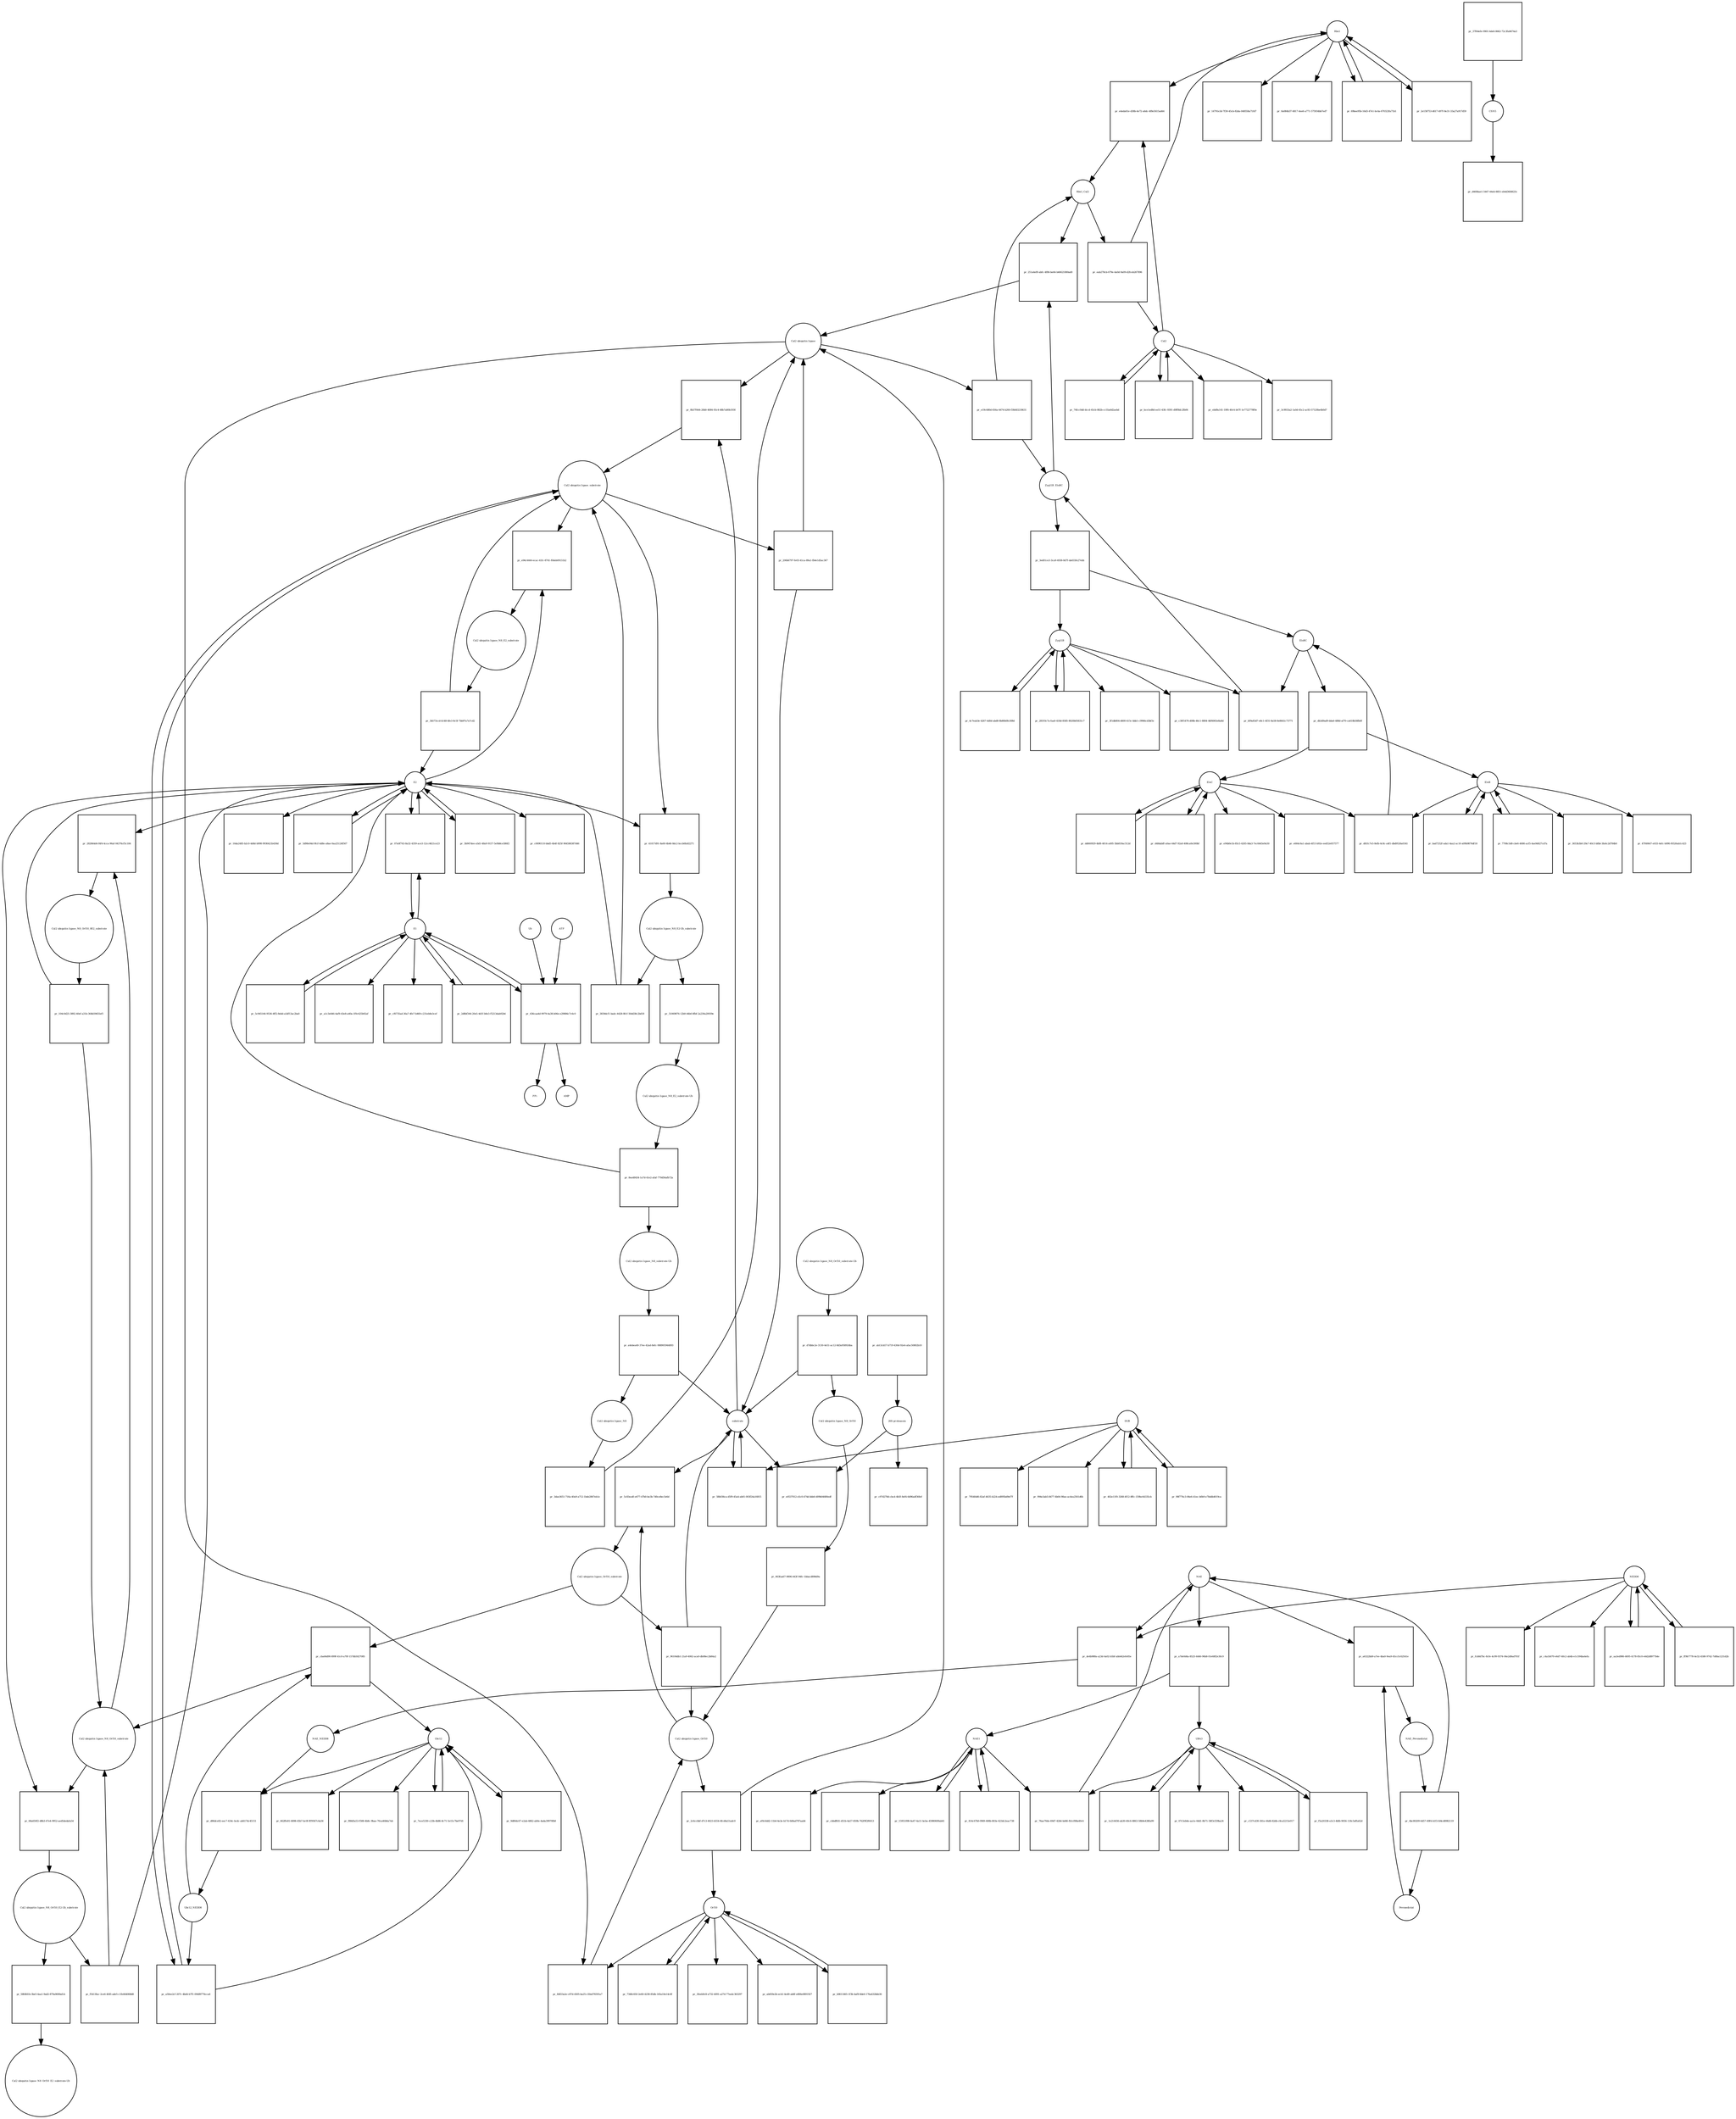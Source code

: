 strict digraph  {
Rbx1 [annotation="", bipartite=0, cls=macromolecule, fontsize=4, label=Rbx1, shape=circle];
"pr_e4eda61e-d38b-4e72-a6dc-4f8e5615ad44" [annotation="", bipartite=1, cls=process, fontsize=4, label="pr_e4eda61e-d38b-4e72-a6dc-4f8e5615ad44", shape=square];
Cul2 [annotation="", bipartite=0, cls=macromolecule, fontsize=4, label=Cul2, shape=circle];
Rbx1_Cul2 [annotation="", bipartite=0, cls=complex, fontsize=4, label=Rbx1_Cul2, shape=circle];
"Cul2 ubiquitin ligase_N8_Orf10_substrate" [annotation="", bipartite=0, cls=complex, fontsize=4, label="Cul2 ubiquitin ligase_N8_Orf10_substrate", shape=circle];
"pr_282844d4-f4f4-4cca-96af-04376cf5c184" [annotation="", bipartite=1, cls=process, fontsize=4, label="pr_282844d4-f4f4-4cca-96af-04376cf5c184", shape=square];
E2 [annotation="", bipartite=0, cls=macromolecule, fontsize=4, label=E2, shape=circle];
"Cul2 ubiquitin ligase_N8_Orf10_0E2_substrate" [annotation="", bipartite=0, cls=complex, fontsize=4, label="Cul2 ubiquitin ligase_N8_Orf10_0E2_substrate", shape=circle];
"Cul2 ubiquitin ligase_substrate" [annotation="", bipartite=0, cls=complex, fontsize=4, label="Cul2 ubiquitin ligase_substrate", shape=circle];
"pr_e94c4444-ecac-41fc-8741-f0deb09151b2" [annotation="", bipartite=1, cls=process, fontsize=4, label="pr_e94c4444-ecac-41fc-8741-f0deb09151b2", shape=square];
"Cul2 ubiquitin ligase_N8_E2_substrate" [annotation="", bipartite=0, cls=complex, fontsize=4, label="Cul2 ubiquitin ligase_N8_E2_substrate", shape=circle];
"Cul2 ubiquitin ligase_Orf10" [annotation="", bipartite=0, cls=complex, fontsize=4, label="Cul2 ubiquitin ligase_Orf10", shape=circle];
"pr_5c83ea4f-e677-47b0-be3b-7d0ce8ec5e6d" [annotation="", bipartite=1, cls=process, fontsize=4, label="pr_5c83ea4f-e677-47b0-be3b-7d0ce8ec5e6d", shape=square];
substrate [annotation="", bipartite=0, cls=macromolecule, fontsize=4, label=substrate, shape=circle];
"Cul2 ubiquitin ligase_Orf10_substrate" [annotation="", bipartite=0, cls=complex, fontsize=4, label="Cul2 ubiquitin ligase_Orf10_substrate", shape=circle];
"pr_cba66d90-899f-41c0-a70f-157db5027085" [annotation="", bipartite=1, cls=process, fontsize=4, label="pr_cba66d90-899f-41c0-a70f-157db5027085", shape=square];
Ubc12_NEDD8 [annotation="", bipartite=0, cls=complex, fontsize=4, label=Ubc12_NEDD8, shape=circle];
Ubc12 [annotation="", bipartite=0, cls=macromolecule, fontsize=4, label=Ubc12, shape=circle];
"pr_8b37f444-26b0-4084-93c4-48b7a80b1930" [annotation="", bipartite=1, cls=process, fontsize=4, label="pr_8b37f444-26b0-4084-93c4-48b7a80b1930", shape=square];
"Cul2 ubiquitin ligase" [annotation="", bipartite=0, cls=complex, fontsize=4, label="Cul2 ubiquitin ligase", shape=circle];
"pr_a50ee2cf-207c-4bd4-b7f1-09489776cca6" [annotation="", bipartite=1, cls=process, fontsize=4, label="pr_a50ee2cf-207c-4bd4-b7f1-09489776cca6", shape=square];
EloB [annotation="", bipartite=0, cls=macromolecule, fontsize=4, label=EloB, shape=circle];
"pr_d81fc7e5-8efb-4c8c-a4f1-dbd9526a0341" [annotation="", bipartite=1, cls=process, fontsize=4, label="pr_d81fc7e5-8efb-4c8c-a4f1-dbd9526a0341", shape=square];
EloC [annotation="", bipartite=0, cls=macromolecule, fontsize=4, label=EloC, shape=circle];
EloBC [annotation="", bipartite=0, cls=complex, fontsize=4, label=EloBC, shape=circle];
"pr_bf9a83d7-e8c1-4f31-8a58-8e8641c73771" [annotation="", bipartite=1, cls=process, fontsize=4, label="pr_bf9a83d7-e8c1-4f31-8a58-8e8641c73771", shape=square];
Zyg11B [annotation="", bipartite=0, cls=macromolecule, fontsize=4, label=Zyg11B, shape=circle];
Zyg11B_EloBC [annotation="", bipartite=0, cls=complex, fontsize=4, label=Zyg11B_EloBC, shape=circle];
"pr_251a4ef8-abfc-4f86-be64-b46621880ad0" [annotation="", bipartite=1, cls=process, fontsize=4, label="pr_251a4ef8-abfc-4f86-be64-b46621880ad0", shape=square];
NAE1 [annotation="", bipartite=0, cls=macromolecule, fontsize=4, label=NAE1, shape=circle];
"pr_76ae70de-69d7-42b6-bd46-fb1cf88a49c4" [annotation="", bipartite=1, cls=process, fontsize=4, label="pr_76ae70de-69d7-42b6-bd46-fb1cf88a49c4", shape=square];
UBA3 [annotation="", bipartite=0, cls=macromolecule, fontsize=4, label=UBA3, shape=circle];
NAE [annotation="", bipartite=0, cls=complex, fontsize=4, label=NAE, shape=circle];
"pr_a6322bb9-a7ee-4ba0-9ea9-45cc5c62541e" [annotation="", bipartite=1, cls=process, fontsize=4, label="pr_a6322bb9-a7ee-4ba0-9ea9-45cc5c62541e", shape=square];
Pevonedistat [annotation="", bipartite=0, cls="simple chemical", fontsize=4, label=Pevonedistat, shape=circle];
NAE_Pevonedistat [annotation="", bipartite=0, cls=complex, fontsize=4, label=NAE_Pevonedistat, shape=circle];
NEDD8 [annotation="", bipartite=0, cls=macromolecule, fontsize=4, label=NEDD8, shape=circle];
"pr_de4b988a-a23d-4a02-b5bf-abb442efe85e" [annotation="", bipartite=1, cls=process, fontsize=4, label="pr_de4b988a-a23d-4a02-b5bf-abb442efe85e", shape=square];
NAE_NEDD8 [annotation="", bipartite=0, cls=complex, fontsize=4, label=NAE_NEDD8, shape=circle];
"pr_84f23a2e-c87d-4505-ba25-c50a076591a7" [annotation="", bipartite=1, cls=process, fontsize=4, label="pr_84f23a2e-c87d-4505-ba25-c50a076591a7", shape=square];
Orf10 [annotation="", bipartite=0, cls=macromolecule, fontsize=4, label=Orf10, shape=circle];
"pr_d86dce82-eec7-434c-bcdc-ab617dc45151" [annotation="", bipartite=1, cls=process, fontsize=4, label="pr_d86dce82-eec7-434c-bcdc-ab617dc45151", shape=square];
"26S-proteasom" [annotation="", bipartite=0, cls=complex, fontsize=4, label="26S-proteasom", shape=circle];
"pr_c97d278d-cbcd-4b5f-8ef4-6d96adf36fef" [annotation="", bipartite=1, cls=process, fontsize=4, label="pr_c97d278d-cbcd-4b5f-8ef4-6d96adf36fef", shape=square];
CSN5 [annotation="", bipartite=0, cls=complex, fontsize=4, label=CSN5, shape=circle];
"pr_d460bae1-5447-44eb-8851-eb4d36fd625c" [annotation="", bipartite=1, cls=process, fontsize=4, label="pr_d460bae1-5447-44eb-8851-eb4d36fd625c", shape=square];
"pr_ebd9a141-19f6-40c4-b47f-1e7722778f0e" [annotation="", bipartite=1, cls=process, fontsize=4, label="pr_ebd9a141-19f6-40c4-b47f-1e7722778f0e", shape=square];
"pr_3c9933a2-1a0d-45c2-ac83-57120be4b0d7" [annotation="", bipartite=1, cls=process, fontsize=4, label="pr_3c9933a2-1a0d-45c2-ac83-57120be4b0d7", shape=square];
DUB [annotation="", bipartite=0, cls=macromolecule, fontsize=4, label=DUB, shape=circle];
"pr_7954fdd6-82af-4635-b224-ed895bd9ef7f" [annotation="", bipartite=1, cls=process, fontsize=4, label="pr_7954fdd6-82af-4635-b224-ed895bd9ef7f", shape=square];
"pr_994e3ab5-8477-4b04-98ae-ac4ea2561d6b" [annotation="", bipartite=1, cls=process, fontsize=4, label="pr_994e3ab5-8477-4b04-98ae-ac4ea2561d6b", shape=square];
E1 [annotation="", bipartite=0, cls=macromolecule, fontsize=4, label=E1, shape=circle];
"pr_a1c3e646-4af9-43e8-a40a-1f0c425b92af" [annotation="", bipartite=1, cls=process, fontsize=4, label="pr_a1c3e646-4af9-43e8-a40a-1f0c425b92af", shape=square];
"pr_cf6735ad-36a7-4fe7-b469-c231eb8e3cef" [annotation="", bipartite=1, cls=process, fontsize=4, label="pr_cf6735ad-36a7-4fe7-b469-c231eb8e3cef", shape=square];
"pr_c0690110-bbd5-4b4f-825f-964586387d46" [annotation="", bipartite=1, cls=process, fontsize=4, label="pr_c0690110-bbd5-4b4f-825f-964586387d46", shape=square];
"pr_16da2485-b2c0-4d6d-b998-9936421b436d" [annotation="", bipartite=1, cls=process, fontsize=4, label="pr_16da2485-b2c0-4d6d-b998-9936421b436d", shape=square];
"pr_3653b3b0-29a7-40c5-bfbb-3fa6c2d784b0" [annotation="", bipartite=1, cls=process, fontsize=4, label="pr_3653b3b0-29a7-40c5-bfbb-3fa6c2d784b0", shape=square];
"pr_47f40647-e033-4efc-b096-f6526ab1c423" [annotation="", bipartite=1, cls=process, fontsize=4, label="pr_47f40647-e033-4efc-b096-f6526ab1c423", shape=square];
"pr_e94b0e1b-85c5-4265-8da3-7ec6445e9a50" [annotation="", bipartite=1, cls=process, fontsize=4, label="pr_e94b0e1b-85c5-4265-8da3-7ec6445e9a50", shape=square];
"pr_e664c6a1-abab-4f15-b92e-eed52e057577" [annotation="", bipartite=1, cls=process, fontsize=4, label="pr_e664c6a1-abab-4f15-b92e-eed52e057577", shape=square];
"pr_ef0c6dd2-11b4-4e3e-b17d-0d0ad787aab4" [annotation="", bipartite=1, cls=process, fontsize=4, label="pr_ef0c6dd2-11b4-4e3e-b17d-0d0ad787aab4", shape=square];
"pr_cbbdffd1-d51b-4a57-859b-762f9f2f6013" [annotation="", bipartite=1, cls=process, fontsize=4, label="pr_cbbdffd1-d51b-4a57-859b-762f9f2f6013", shape=square];
"pr_fcb8d7bc-8cfe-4c99-9374-04e2d9ad701f" [annotation="", bipartite=1, cls=process, fontsize=4, label="pr_fcb8d7bc-8cfe-4c99-9374-04e2d9ad701f", shape=square];
"pr_c4a1b070-e6d7-40c2-ab4b-e1c594ba4efa" [annotation="", bipartite=1, cls=process, fontsize=4, label="pr_c4a1b070-e6d7-40c2-ab4b-e1c594ba4efa", shape=square];
"pr_3feeb9c8-a732-4091-a27d-77ea4c363297" [annotation="", bipartite=1, cls=process, fontsize=4, label="pr_3feeb9c8-a732-4091-a27d-77ea4c363297", shape=square];
"pr_ab659e2b-ecb1-4e49-ab8f-e806e0891927" [annotation="", bipartite=1, cls=process, fontsize=4, label="pr_ab659e2b-ecb1-4e49-ab8f-e806e0891927", shape=square];
"pr_14791e3d-7f30-45cb-82da-048558a71fd7" [annotation="", bipartite=1, cls=process, fontsize=4, label="pr_14791e3d-7f30-45cb-82da-048558a71fd7", shape=square];
"pr_0a084b37-6817-4ee6-a771-575934bb7ed7" [annotation="", bipartite=1, cls=process, fontsize=4, label="pr_0a084b37-6817-4ee6-a771-575934bb7ed7", shape=square];
"pr_07c5eb4e-aa1e-44d1-8b71-58f3cf29ba24" [annotation="", bipartite=1, cls=process, fontsize=4, label="pr_07c5eb4e-aa1e-44d1-8b71-58f3cf29ba24", shape=square];
"pr_c537cd30-361e-44d6-82db-c8ca5215e017" [annotation="", bipartite=1, cls=process, fontsize=4, label="pr_c537cd30-361e-44d6-82db-c8ca5215e017", shape=square];
"pr_662ffe81-6898-45b7-bc0f-fff9567c6a56" [annotation="", bipartite=1, cls=process, fontsize=4, label="pr_662ffe81-6898-45b7-bc0f-fff9567c6a56", shape=square];
"pr_f88d5a53-f588-4b8c-9bae-70ca46b6a7eb" [annotation="", bipartite=1, cls=process, fontsize=4, label="pr_f88d5a53-f588-4b8c-9bae-70ca46b6a7eb", shape=square];
"pr_3f1db804-d600-415c-bbb1-c9966cd3bf3c" [annotation="", bipartite=1, cls=process, fontsize=4, label="pr_3f1db804-d600-415c-bbb1-c9966cd3bf3c", shape=square];
"pr_c30f1476-d08b-46c1-8804-46f6065e8a8d" [annotation="", bipartite=1, cls=process, fontsize=4, label="pr_c30f1476-d08b-46c1-8804-46f6065e8a8d", shape=square];
"pr_e0537012-e5c0-474d-bbb0-d09b04680edf" [annotation="", bipartite=1, cls=process, fontsize=4, label="pr_e0537012-e5c0-474d-bbb0-d09b04680edf", shape=square];
"Cul2 ubiquitin ligase_N8_Orf10_E2-Ub_substrate" [annotation="", bipartite=0, cls=complex, fontsize=4, label="Cul2 ubiquitin ligase_N8_Orf10_E2-Ub_substrate", shape=circle];
"pr_f5413fac-2ce6-4fd5-ade5-c1fe664068d8" [annotation="", bipartite=1, cls=process, fontsize=4, label="pr_f5413fac-2ce6-4fd5-ade5-c1fe664068d8", shape=square];
"Cul2 ubiquitin ligase_N8_E2-Ub_substrate" [annotation="", bipartite=0, cls=complex, fontsize=4, label="Cul2 ubiquitin ligase_N8_E2-Ub_substrate", shape=circle];
"pr_3839dcf1-badc-4428-8fcf-50dd38c2bd18" [annotation="", bipartite=1, cls=process, fontsize=4, label="pr_3839dcf1-badc-4428-8fcf-50dd38c2bd18", shape=square];
"pr_58b036ca-d5f9-45a4-ab01-003f24a16815" [annotation="", bipartite=1, cls=process, fontsize=4, label="pr_58b036ca-d5f9-45a4-ab01-003f24a16815", shape=square];
"pr_eab278cb-679e-4a0d-9a09-d2fceb267896" [annotation="", bipartite=1, cls=process, fontsize=4, label="pr_eab278cb-679e-4a0d-9a09-d2fceb267896", shape=square];
"pr_104c0d25-3892-40ef-a31b-364b59655ef1" [annotation="", bipartite=1, cls=process, fontsize=4, label="pr_104c0d25-3892-40ef-a31b-364b59655ef1", shape=square];
"pr_3b573ccd-b148-4fe3-8c5f-7bb97a7a7cd2" [annotation="", bipartite=1, cls=process, fontsize=4, label="pr_3b573ccd-b148-4fe3-8c5f-7bb97a7a7cd2", shape=square];
"Cul2 ubiquitin ligase_N8_E2_substrate-Ub" [annotation="", bipartite=0, cls=complex, fontsize=4, label="Cul2 ubiquitin ligase_N8_E2_substrate-Ub", shape=circle];
"pr_8ea48434-1a7d-41e2-afaf-770d56afb72a" [annotation="", bipartite=1, cls=process, fontsize=4, label="pr_8ea48434-1a7d-41e2-afaf-770d56afb72a", shape=square];
"Cul2 ubiquitin ligase_N8_substrate-Ub" [annotation="", bipartite=0, cls=complex, fontsize=4, label="Cul2 ubiquitin ligase_N8_substrate-Ub", shape=circle];
"pr_e19c680d-656a-4474-b260-f38d43218631" [annotation="", bipartite=1, cls=process, fontsize=4, label="pr_e19c680d-656a-4474-b260-f38d43218631", shape=square];
"Cul2 ubiquitin ligase_N8" [annotation="", bipartite=0, cls=complex, fontsize=4, label="Cul2 ubiquitin ligase_N8", shape=circle];
"pr_3dae3651-716a-40a9-a712-1bde2867eb1e" [annotation="", bipartite=1, cls=process, fontsize=4, label="pr_3dae3651-716a-40a9-a712-1bde2867eb1e", shape=square];
"pr_2c6ccbbf-d7c3-4023-b554-6fcd4a51adc0" [annotation="", bipartite=1, cls=process, fontsize=4, label="pr_2c6ccbbf-d7c3-4023-b554-6fcd4a51adc0", shape=square];
"Cul2 ubiquitin ligase_N8_Orf10" [annotation="", bipartite=0, cls=complex, fontsize=4, label="Cul2 ubiquitin ligase_N8_Orf10", shape=circle];
"pr_063faa67-9896-443f-94fc-1bbacd898d9a" [annotation="", bipartite=1, cls=process, fontsize=4, label="pr_063faa67-9896-443f-94fc-1bbacd898d9a", shape=square];
"pr_96104db1-21a9-4062-aca0-db08ec2b84a2" [annotation="", bipartite=1, cls=process, fontsize=4, label="pr_96104db1-21a9-4062-aca0-db08ec2b84a2", shape=square];
"Cul2 ubiquitin ligase_N8_Orf10_substrate-Ub" [annotation="", bipartite=0, cls=complex, fontsize=4, label="Cul2 ubiquitin ligase_N8_Orf10_substrate-Ub", shape=circle];
"pr_d7dbbc2e-3130-4e51-ac12-8d3a958924ba" [annotation="", bipartite=1, cls=process, fontsize=4, label="pr_d7dbbc2e-3130-4e51-ac12-8d3a958924ba", shape=square];
"pr_206b6797-fe03-41ca-89a1-fb4e1d5ac367" [annotation="", bipartite=1, cls=process, fontsize=4, label="pr_206b6797-fe03-41ca-89a1-fb4e1d5ac367", shape=square];
"pr_a4ebea40-37ee-42ad-8efc-988905944893" [annotation="", bipartite=1, cls=process, fontsize=4, label="pr_a4ebea40-37ee-42ad-8efc-988905944893", shape=square];
"pr_db3d9ad9-dda6-488d-af70-ca618b58fb0f" [annotation="", bipartite=1, cls=process, fontsize=4, label="pr_db3d9ad9-dda6-488d-af70-ca618b58fb0f", shape=square];
"pr_3ed01ce3-3ca9-4938-8d7f-da655fe27ebb" [annotation="", bipartite=1, cls=process, fontsize=4, label="pr_3ed01ce3-3ca9-4938-8d7f-da655fe27ebb", shape=square];
"pr_a7de0d4a-8525-4446-96b8-01e68f2e30c9" [annotation="", bipartite=1, cls=process, fontsize=4, label="pr_a7de0d4a-8525-4446-96b8-01e68f2e30c9", shape=square];
"pr_4bc80209-6d57-49f4-b1f3-fd4cd8982119" [annotation="", bipartite=1, cls=process, fontsize=4, label="pr_4bc80209-6d57-49f4-b1f3-fd4cd8982119", shape=square];
"pr_ab13cb57-b719-430d-92e4-afac50802b10" [annotation="", bipartite=1, cls=process, fontsize=4, label="pr_ab13cb57-b719-430d-92e4-afac50802b10", shape=square];
"pr_37f64efe-9901-4de6-8662-72c3fa8474a3" [annotation="", bipartite=1, cls=process, fontsize=4, label="pr_37f64efe-9901-4de6-8662-72c3fa8474a3", shape=square];
"pr_74fcc0dd-dccd-45cb-882b-cc55a6d2aebd" [annotation="", bipartite=1, cls=process, fontsize=4, label="pr_74fcc0dd-dccd-45cb-882b-cc55a6d2aebd", shape=square];
"pr_402e11f0-3268-4f12-8ffc-159bc64335cb" [annotation="", bipartite=1, cls=process, fontsize=4, label="pr_402e11f0-3268-4f12-8ffc-159bc64335cb", shape=square];
"pr_2d8bf344-20e5-4d1f-b0e3-f5213dab92b4" [annotation="", bipartite=1, cls=process, fontsize=4, label="pr_2d8bf344-20e5-4d1f-b0e3-f5213dab92b4", shape=square];
"pr_5d98e04d-9fcf-4d8e-a8ae-0aa25124f567" [annotation="", bipartite=1, cls=process, fontsize=4, label="pr_5d98e04d-9fcf-4d8e-a8ae-0aa25124f567", shape=square];
"pr_bad7252f-ada1-4aa2-ac10-a09b9876df18" [annotation="", bipartite=1, cls=process, fontsize=4, label="pr_bad7252f-ada1-4aa2-ac10-a09b9876df18", shape=square];
"pr_dd660929-4bf8-4014-a495-5bb819ac512d" [annotation="", bipartite=1, cls=process, fontsize=4, label="pr_dd660929-4bf8-4014-a495-5bb819ac512d", shape=square];
"pr_15951098-0a47-4a11-bcbe-45980609ab61" [annotation="", bipartite=1, cls=process, fontsize=4, label="pr_15951098-0a47-4a11-bcbe-45980609ab61", shape=square];
"pr_aa3ed986-4695-4178-85c0-e6d2d8977b4e" [annotation="", bipartite=1, cls=process, fontsize=4, label="pr_aa3ed986-4695-4178-85c0-e6d2d8977b4e", shape=square];
"pr_b9611665-1f3b-4af8-8de6-176a432bbb36" [annotation="", bipartite=1, cls=process, fontsize=4, label="pr_b9611665-1f3b-4af8-8de6-176a432bbb36", shape=square];
"pr_69bee95b-16d3-47e1-bc4a-670323fa71b1" [annotation="", bipartite=1, cls=process, fontsize=4, label="pr_69bee95b-16d3-47e1-bc4a-670323fa71b1", shape=square];
"pr_f5e20338-e3c3-4bfb-9056-118c5effa62d" [annotation="", bipartite=1, cls=process, fontsize=4, label="pr_f5e20338-e3c3-4bfb-9056-118c5effa62d", shape=square];
"pr_7ece5330-c23b-4b86-8c71-5e15c7be97d1" [annotation="", bipartite=1, cls=process, fontsize=4, label="pr_7ece5330-c23b-4b86-8c71-5e15c7be97d1", shape=square];
"pr_4c7eab3e-4267-4d0d-abd8-8b80b0fe308d" [annotation="", bipartite=1, cls=process, fontsize=4, label="pr_4c7eab3e-4267-4d0d-abd8-8b80b0fe308d", shape=square];
"pr_bce1ed8d-ee51-43fc-9391-d9ff8dc2fb06" [annotation="", bipartite=1, cls=process, fontsize=4, label="pr_bce1ed8d-ee51-43fc-9391-d9ff8dc2fb06", shape=square];
"pr_98f776c3-06e6-41ec-b0b9-e7b4db4019ca" [annotation="", bipartite=1, cls=process, fontsize=4, label="pr_98f776c3-06e6-41ec-b0b9-e7b4db4019ca", shape=square];
"pr_5c945146-9536-4ff2-8ebd-a5df13ac2ba0" [annotation="", bipartite=1, cls=process, fontsize=4, label="pr_5c945146-9536-4ff2-8ebd-a5df13ac2ba0", shape=square];
"pr_3b947dee-a5d1-48a9-9157-5e9b8ce586f2" [annotation="", bipartite=1, cls=process, fontsize=4, label="pr_3b947dee-a5d1-48a9-9157-5e9b8ce586f2", shape=square];
"pr_7708c5d8-cbe6-4686-acf5-4ae9d627cd7a" [annotation="", bipartite=1, cls=process, fontsize=4, label="pr_7708c5d8-cbe6-4686-acf5-4ae9d627cd7a", shape=square];
"pr_d48dabff-a0ae-44d7-92a0-408ca0e300bf" [annotation="", bipartite=1, cls=process, fontsize=4, label="pr_d48dabff-a0ae-44d7-92a0-408ca0e300bf", shape=square];
"pr_814c67b0-f869-408b-803e-623dc2eac738" [annotation="", bipartite=1, cls=process, fontsize=4, label="pr_814c67b0-f869-408b-803e-623dc2eac738", shape=square];
"pr_ff9b7778-4e32-4580-9742-7d0ba1231d2b" [annotation="", bipartite=1, cls=process, fontsize=4, label="pr_ff9b7778-4e32-4580-9742-7d0ba1231d2b", shape=square];
"pr_7348c650-2e60-4238-85db-165a10e14c6f" [annotation="", bipartite=1, cls=process, fontsize=4, label="pr_7348c650-2e60-4238-85db-165a10e14c6f", shape=square];
"pr_2e158753-d617-497f-8e31-33a27a917d59" [annotation="", bipartite=1, cls=process, fontsize=4, label="pr_2e158753-d617-497f-8e31-33a27a917d59", shape=square];
"pr_1e214456-ab30-40c6-8863-58b9e438fa99" [annotation="", bipartite=1, cls=process, fontsize=4, label="pr_1e214456-ab30-40c6-8863-58b9e438fa99", shape=square];
"pr_9d80dc67-e2ab-4862-ab0e-4ada39970fb8" [annotation="", bipartite=1, cls=process, fontsize=4, label="pr_9d80dc67-e2ab-4862-ab0e-4ada39970fb8", shape=square];
"pr_28193c7a-faa0-418d-8585-8020b05831c7" [annotation="", bipartite=1, cls=process, fontsize=4, label="pr_28193c7a-faa0-418d-8585-8020b05831c7", shape=square];
"pr_436caa4d-9979-4a38-b06e-e29886c7c6c0" [annotation="", bipartite=1, cls=process, fontsize=4, label="pr_436caa4d-9979-4a38-b06e-e29886c7c6c0", shape=square];
Ub [annotation="", bipartite=0, cls="simple chemical", fontsize=4, label=Ub, shape=circle];
ATP [annotation="", bipartite=0, cls="simple chemical", fontsize=4, label=ATP, shape=circle];
AMP [annotation="", bipartite=0, cls="simple chemical", fontsize=4, label=AMP, shape=circle];
PPi [annotation="", bipartite=0, cls="simple chemical", fontsize=4, label=PPi, shape=circle];
"pr_07a0f743-8a32-4359-ace3-12cc4621ce23" [annotation="", bipartite=1, cls=process, fontsize=4, label="pr_07a0f743-8a32-4359-ace3-12cc4621ce23", shape=square];
"pr_68a650f2-d8b3-47e4-9952-aed5dedafa54" [annotation="", bipartite=1, cls=process, fontsize=4, label="pr_68a650f2-d8b3-47e4-9952-aed5dedafa54", shape=square];
"pr_41017d91-8a60-4b46-8dc2-bccb6fa82271" [annotation="", bipartite=1, cls=process, fontsize=4, label="pr_41017d91-8a60-4b46-8dc2-bccb6fa82271", shape=square];
"pr_51069876-12b9-44b0-8fbf-2a230a20939e" [annotation="", bipartite=1, cls=process, fontsize=4, label="pr_51069876-12b9-44b0-8fbf-2a230a20939e", shape=square];
"pr_58fdfd1b-3be5-4aa1-9ad2-879a9690afcb" [annotation="", bipartite=1, cls=process, fontsize=4, label="pr_58fdfd1b-3be5-4aa1-9ad2-879a9690afcb", shape=square];
"Cul2 ubiquitin ligase_N8_Orf10_E2_substrate-Ub" [annotation="", bipartite=0, cls=complex, fontsize=4, label="Cul2 ubiquitin ligase_N8_Orf10_E2_substrate-Ub", shape=circle];
Rbx1 -> "pr_e4eda61e-d38b-4e72-a6dc-4f8e5615ad44"  [annotation="", interaction_type=consumption];
Rbx1 -> "pr_14791e3d-7f30-45cb-82da-048558a71fd7"  [annotation="", interaction_type=consumption];
Rbx1 -> "pr_0a084b37-6817-4ee6-a771-575934bb7ed7"  [annotation="", interaction_type=consumption];
Rbx1 -> "pr_69bee95b-16d3-47e1-bc4a-670323fa71b1"  [annotation="", interaction_type=consumption];
Rbx1 -> "pr_2e158753-d617-497f-8e31-33a27a917d59"  [annotation="", interaction_type=consumption];
"pr_e4eda61e-d38b-4e72-a6dc-4f8e5615ad44" -> Rbx1_Cul2  [annotation="", interaction_type=production];
Cul2 -> "pr_e4eda61e-d38b-4e72-a6dc-4f8e5615ad44"  [annotation="", interaction_type=consumption];
Cul2 -> "pr_ebd9a141-19f6-40c4-b47f-1e7722778f0e"  [annotation="", interaction_type=consumption];
Cul2 -> "pr_3c9933a2-1a0d-45c2-ac83-57120be4b0d7"  [annotation="", interaction_type=consumption];
Cul2 -> "pr_74fcc0dd-dccd-45cb-882b-cc55a6d2aebd"  [annotation="", interaction_type=consumption];
Cul2 -> "pr_bce1ed8d-ee51-43fc-9391-d9ff8dc2fb06"  [annotation="", interaction_type=consumption];
Rbx1_Cul2 -> "pr_251a4ef8-abfc-4f86-be64-b46621880ad0"  [annotation="", interaction_type=consumption];
Rbx1_Cul2 -> "pr_eab278cb-679e-4a0d-9a09-d2fceb267896"  [annotation="", interaction_type=consumption];
"Cul2 ubiquitin ligase_N8_Orf10_substrate" -> "pr_282844d4-f4f4-4cca-96af-04376cf5c184"  [annotation="", interaction_type=consumption];
"Cul2 ubiquitin ligase_N8_Orf10_substrate" -> "pr_68a650f2-d8b3-47e4-9952-aed5dedafa54"  [annotation="", interaction_type=consumption];
"pr_282844d4-f4f4-4cca-96af-04376cf5c184" -> "Cul2 ubiquitin ligase_N8_Orf10_0E2_substrate"  [annotation="", interaction_type=production];
E2 -> "pr_282844d4-f4f4-4cca-96af-04376cf5c184"  [annotation="", interaction_type=consumption];
E2 -> "pr_e94c4444-ecac-41fc-8741-f0deb09151b2"  [annotation="", interaction_type=consumption];
E2 -> "pr_c0690110-bbd5-4b4f-825f-964586387d46"  [annotation="", interaction_type=consumption];
E2 -> "pr_16da2485-b2c0-4d6d-b998-9936421b436d"  [annotation="", interaction_type=consumption];
E2 -> "pr_5d98e04d-9fcf-4d8e-a8ae-0aa25124f567"  [annotation="", interaction_type=consumption];
E2 -> "pr_3b947dee-a5d1-48a9-9157-5e9b8ce586f2"  [annotation="", interaction_type=consumption];
E2 -> "pr_07a0f743-8a32-4359-ace3-12cc4621ce23"  [annotation="", interaction_type=consumption];
E2 -> "pr_68a650f2-d8b3-47e4-9952-aed5dedafa54"  [annotation="", interaction_type=consumption];
E2 -> "pr_41017d91-8a60-4b46-8dc2-bccb6fa82271"  [annotation="", interaction_type=consumption];
"Cul2 ubiquitin ligase_N8_Orf10_0E2_substrate" -> "pr_104c0d25-3892-40ef-a31b-364b59655ef1"  [annotation="", interaction_type=consumption];
"Cul2 ubiquitin ligase_substrate" -> "pr_e94c4444-ecac-41fc-8741-f0deb09151b2"  [annotation="", interaction_type=consumption];
"Cul2 ubiquitin ligase_substrate" -> "pr_a50ee2cf-207c-4bd4-b7f1-09489776cca6"  [annotation="", interaction_type=consumption];
"Cul2 ubiquitin ligase_substrate" -> "pr_206b6797-fe03-41ca-89a1-fb4e1d5ac367"  [annotation="", interaction_type=consumption];
"Cul2 ubiquitin ligase_substrate" -> "pr_41017d91-8a60-4b46-8dc2-bccb6fa82271"  [annotation="", interaction_type=consumption];
"pr_e94c4444-ecac-41fc-8741-f0deb09151b2" -> "Cul2 ubiquitin ligase_N8_E2_substrate"  [annotation="", interaction_type=production];
"Cul2 ubiquitin ligase_N8_E2_substrate" -> "pr_3b573ccd-b148-4fe3-8c5f-7bb97a7a7cd2"  [annotation="", interaction_type=consumption];
"Cul2 ubiquitin ligase_Orf10" -> "pr_5c83ea4f-e677-47b0-be3b-7d0ce8ec5e6d"  [annotation="", interaction_type=consumption];
"Cul2 ubiquitin ligase_Orf10" -> "pr_2c6ccbbf-d7c3-4023-b554-6fcd4a51adc0"  [annotation="", interaction_type=consumption];
"pr_5c83ea4f-e677-47b0-be3b-7d0ce8ec5e6d" -> "Cul2 ubiquitin ligase_Orf10_substrate"  [annotation="", interaction_type=production];
substrate -> "pr_5c83ea4f-e677-47b0-be3b-7d0ce8ec5e6d"  [annotation="", interaction_type=consumption];
substrate -> "pr_8b37f444-26b0-4084-93c4-48b7a80b1930"  [annotation="", interaction_type=consumption];
substrate -> "pr_e0537012-e5c0-474d-bbb0-d09b04680edf"  [annotation="", interaction_type=consumption];
substrate -> "pr_58b036ca-d5f9-45a4-ab01-003f24a16815"  [annotation="", interaction_type=consumption];
"Cul2 ubiquitin ligase_Orf10_substrate" -> "pr_cba66d90-899f-41c0-a70f-157db5027085"  [annotation="", interaction_type=consumption];
"Cul2 ubiquitin ligase_Orf10_substrate" -> "pr_96104db1-21a9-4062-aca0-db08ec2b84a2"  [annotation="", interaction_type=consumption];
"pr_cba66d90-899f-41c0-a70f-157db5027085" -> "Cul2 ubiquitin ligase_N8_Orf10_substrate"  [annotation="", interaction_type=production];
"pr_cba66d90-899f-41c0-a70f-157db5027085" -> Ubc12  [annotation="", interaction_type=production];
Ubc12_NEDD8 -> "pr_cba66d90-899f-41c0-a70f-157db5027085"  [annotation="", interaction_type=consumption];
Ubc12_NEDD8 -> "pr_a50ee2cf-207c-4bd4-b7f1-09489776cca6"  [annotation="", interaction_type=consumption];
Ubc12 -> "pr_d86dce82-eec7-434c-bcdc-ab617dc45151"  [annotation="", interaction_type=consumption];
Ubc12 -> "pr_662ffe81-6898-45b7-bc0f-fff9567c6a56"  [annotation="", interaction_type=consumption];
Ubc12 -> "pr_f88d5a53-f588-4b8c-9bae-70ca46b6a7eb"  [annotation="", interaction_type=consumption];
Ubc12 -> "pr_7ece5330-c23b-4b86-8c71-5e15c7be97d1"  [annotation="", interaction_type=consumption];
Ubc12 -> "pr_9d80dc67-e2ab-4862-ab0e-4ada39970fb8"  [annotation="", interaction_type=consumption];
"pr_8b37f444-26b0-4084-93c4-48b7a80b1930" -> "Cul2 ubiquitin ligase_substrate"  [annotation="", interaction_type=production];
"Cul2 ubiquitin ligase" -> "pr_8b37f444-26b0-4084-93c4-48b7a80b1930"  [annotation="", interaction_type=consumption];
"Cul2 ubiquitin ligase" -> "pr_84f23a2e-c87d-4505-ba25-c50a076591a7"  [annotation="", interaction_type=consumption];
"Cul2 ubiquitin ligase" -> "pr_e19c680d-656a-4474-b260-f38d43218631"  [annotation="", interaction_type=consumption];
"pr_a50ee2cf-207c-4bd4-b7f1-09489776cca6" -> "Cul2 ubiquitin ligase_substrate"  [annotation="", interaction_type=production];
"pr_a50ee2cf-207c-4bd4-b7f1-09489776cca6" -> Ubc12  [annotation="", interaction_type=production];
EloB -> "pr_d81fc7e5-8efb-4c8c-a4f1-dbd9526a0341"  [annotation="", interaction_type=consumption];
EloB -> "pr_3653b3b0-29a7-40c5-bfbb-3fa6c2d784b0"  [annotation="", interaction_type=consumption];
EloB -> "pr_47f40647-e033-4efc-b096-f6526ab1c423"  [annotation="", interaction_type=consumption];
EloB -> "pr_bad7252f-ada1-4aa2-ac10-a09b9876df18"  [annotation="", interaction_type=consumption];
EloB -> "pr_7708c5d8-cbe6-4686-acf5-4ae9d627cd7a"  [annotation="", interaction_type=consumption];
"pr_d81fc7e5-8efb-4c8c-a4f1-dbd9526a0341" -> EloBC  [annotation="", interaction_type=production];
EloC -> "pr_d81fc7e5-8efb-4c8c-a4f1-dbd9526a0341"  [annotation="", interaction_type=consumption];
EloC -> "pr_e94b0e1b-85c5-4265-8da3-7ec6445e9a50"  [annotation="", interaction_type=consumption];
EloC -> "pr_e664c6a1-abab-4f15-b92e-eed52e057577"  [annotation="", interaction_type=consumption];
EloC -> "pr_dd660929-4bf8-4014-a495-5bb819ac512d"  [annotation="", interaction_type=consumption];
EloC -> "pr_d48dabff-a0ae-44d7-92a0-408ca0e300bf"  [annotation="", interaction_type=consumption];
EloBC -> "pr_bf9a83d7-e8c1-4f31-8a58-8e8641c73771"  [annotation="", interaction_type=consumption];
EloBC -> "pr_db3d9ad9-dda6-488d-af70-ca618b58fb0f"  [annotation="", interaction_type=consumption];
"pr_bf9a83d7-e8c1-4f31-8a58-8e8641c73771" -> Zyg11B_EloBC  [annotation="", interaction_type=production];
Zyg11B -> "pr_bf9a83d7-e8c1-4f31-8a58-8e8641c73771"  [annotation="", interaction_type=consumption];
Zyg11B -> "pr_3f1db804-d600-415c-bbb1-c9966cd3bf3c"  [annotation="", interaction_type=consumption];
Zyg11B -> "pr_c30f1476-d08b-46c1-8804-46f6065e8a8d"  [annotation="", interaction_type=consumption];
Zyg11B -> "pr_4c7eab3e-4267-4d0d-abd8-8b80b0fe308d"  [annotation="", interaction_type=consumption];
Zyg11B -> "pr_28193c7a-faa0-418d-8585-8020b05831c7"  [annotation="", interaction_type=consumption];
Zyg11B_EloBC -> "pr_251a4ef8-abfc-4f86-be64-b46621880ad0"  [annotation="", interaction_type=consumption];
Zyg11B_EloBC -> "pr_3ed01ce3-3ca9-4938-8d7f-da655fe27ebb"  [annotation="", interaction_type=consumption];
"pr_251a4ef8-abfc-4f86-be64-b46621880ad0" -> "Cul2 ubiquitin ligase"  [annotation="", interaction_type=production];
NAE1 -> "pr_76ae70de-69d7-42b6-bd46-fb1cf88a49c4"  [annotation="", interaction_type=consumption];
NAE1 -> "pr_ef0c6dd2-11b4-4e3e-b17d-0d0ad787aab4"  [annotation="", interaction_type=consumption];
NAE1 -> "pr_cbbdffd1-d51b-4a57-859b-762f9f2f6013"  [annotation="", interaction_type=consumption];
NAE1 -> "pr_15951098-0a47-4a11-bcbe-45980609ab61"  [annotation="", interaction_type=consumption];
NAE1 -> "pr_814c67b0-f869-408b-803e-623dc2eac738"  [annotation="", interaction_type=consumption];
"pr_76ae70de-69d7-42b6-bd46-fb1cf88a49c4" -> NAE  [annotation="", interaction_type=production];
UBA3 -> "pr_76ae70de-69d7-42b6-bd46-fb1cf88a49c4"  [annotation="", interaction_type=consumption];
UBA3 -> "pr_07c5eb4e-aa1e-44d1-8b71-58f3cf29ba24"  [annotation="", interaction_type=consumption];
UBA3 -> "pr_c537cd30-361e-44d6-82db-c8ca5215e017"  [annotation="", interaction_type=consumption];
UBA3 -> "pr_f5e20338-e3c3-4bfb-9056-118c5effa62d"  [annotation="", interaction_type=consumption];
UBA3 -> "pr_1e214456-ab30-40c6-8863-58b9e438fa99"  [annotation="", interaction_type=consumption];
NAE -> "pr_a6322bb9-a7ee-4ba0-9ea9-45cc5c62541e"  [annotation="", interaction_type=consumption];
NAE -> "pr_de4b988a-a23d-4a02-b5bf-abb442efe85e"  [annotation="", interaction_type=consumption];
NAE -> "pr_a7de0d4a-8525-4446-96b8-01e68f2e30c9"  [annotation="", interaction_type=consumption];
"pr_a6322bb9-a7ee-4ba0-9ea9-45cc5c62541e" -> NAE_Pevonedistat  [annotation="", interaction_type=production];
Pevonedistat -> "pr_a6322bb9-a7ee-4ba0-9ea9-45cc5c62541e"  [annotation="", interaction_type=consumption];
NAE_Pevonedistat -> "pr_4bc80209-6d57-49f4-b1f3-fd4cd8982119"  [annotation="", interaction_type=consumption];
NEDD8 -> "pr_de4b988a-a23d-4a02-b5bf-abb442efe85e"  [annotation="", interaction_type=consumption];
NEDD8 -> "pr_fcb8d7bc-8cfe-4c99-9374-04e2d9ad701f"  [annotation="", interaction_type=consumption];
NEDD8 -> "pr_c4a1b070-e6d7-40c2-ab4b-e1c594ba4efa"  [annotation="", interaction_type=consumption];
NEDD8 -> "pr_aa3ed986-4695-4178-85c0-e6d2d8977b4e"  [annotation="", interaction_type=consumption];
NEDD8 -> "pr_ff9b7778-4e32-4580-9742-7d0ba1231d2b"  [annotation="", interaction_type=consumption];
"pr_de4b988a-a23d-4a02-b5bf-abb442efe85e" -> NAE_NEDD8  [annotation="", interaction_type=production];
NAE_NEDD8 -> "pr_d86dce82-eec7-434c-bcdc-ab617dc45151"  [annotation="", interaction_type=consumption];
"pr_84f23a2e-c87d-4505-ba25-c50a076591a7" -> "Cul2 ubiquitin ligase_Orf10"  [annotation="", interaction_type=production];
Orf10 -> "pr_84f23a2e-c87d-4505-ba25-c50a076591a7"  [annotation="", interaction_type=consumption];
Orf10 -> "pr_3feeb9c8-a732-4091-a27d-77ea4c363297"  [annotation="", interaction_type=consumption];
Orf10 -> "pr_ab659e2b-ecb1-4e49-ab8f-e806e0891927"  [annotation="", interaction_type=consumption];
Orf10 -> "pr_b9611665-1f3b-4af8-8de6-176a432bbb36"  [annotation="", interaction_type=consumption];
Orf10 -> "pr_7348c650-2e60-4238-85db-165a10e14c6f"  [annotation="", interaction_type=consumption];
"pr_d86dce82-eec7-434c-bcdc-ab617dc45151" -> Ubc12_NEDD8  [annotation="", interaction_type=production];
"26S-proteasom" -> "pr_c97d278d-cbcd-4b5f-8ef4-6d96adf36fef"  [annotation="", interaction_type=consumption];
"26S-proteasom" -> "pr_e0537012-e5c0-474d-bbb0-d09b04680edf"  [annotation="", interaction_type=catalysis];
CSN5 -> "pr_d460bae1-5447-44eb-8851-eb4d36fd625c"  [annotation="", interaction_type=consumption];
DUB -> "pr_7954fdd6-82af-4635-b224-ed895bd9ef7f"  [annotation="", interaction_type=consumption];
DUB -> "pr_994e3ab5-8477-4b04-98ae-ac4ea2561d6b"  [annotation="", interaction_type=consumption];
DUB -> "pr_58b036ca-d5f9-45a4-ab01-003f24a16815"  [annotation="", interaction_type=catalysis];
DUB -> "pr_402e11f0-3268-4f12-8ffc-159bc64335cb"  [annotation="", interaction_type=consumption];
DUB -> "pr_98f776c3-06e6-41ec-b0b9-e7b4db4019ca"  [annotation="", interaction_type=consumption];
E1 -> "pr_a1c3e646-4af9-43e8-a40a-1f0c425b92af"  [annotation="", interaction_type=consumption];
E1 -> "pr_cf6735ad-36a7-4fe7-b469-c231eb8e3cef"  [annotation="", interaction_type=consumption];
E1 -> "pr_2d8bf344-20e5-4d1f-b0e3-f5213dab92b4"  [annotation="", interaction_type=consumption];
E1 -> "pr_5c945146-9536-4ff2-8ebd-a5df13ac2ba0"  [annotation="", interaction_type=consumption];
E1 -> "pr_436caa4d-9979-4a38-b06e-e29886c7c6c0"  [annotation="", interaction_type=consumption];
E1 -> "pr_07a0f743-8a32-4359-ace3-12cc4621ce23"  [annotation="", interaction_type=consumption];
"Cul2 ubiquitin ligase_N8_Orf10_E2-Ub_substrate" -> "pr_f5413fac-2ce6-4fd5-ade5-c1fe664068d8"  [annotation="", interaction_type=consumption];
"Cul2 ubiquitin ligase_N8_Orf10_E2-Ub_substrate" -> "pr_58fdfd1b-3be5-4aa1-9ad2-879a9690afcb"  [annotation="", interaction_type=consumption];
"pr_f5413fac-2ce6-4fd5-ade5-c1fe664068d8" -> "Cul2 ubiquitin ligase_N8_Orf10_substrate"  [annotation="", interaction_type=production];
"pr_f5413fac-2ce6-4fd5-ade5-c1fe664068d8" -> E2  [annotation="", interaction_type=production];
"Cul2 ubiquitin ligase_N8_E2-Ub_substrate" -> "pr_3839dcf1-badc-4428-8fcf-50dd38c2bd18"  [annotation="", interaction_type=consumption];
"Cul2 ubiquitin ligase_N8_E2-Ub_substrate" -> "pr_51069876-12b9-44b0-8fbf-2a230a20939e"  [annotation="", interaction_type=consumption];
"pr_3839dcf1-badc-4428-8fcf-50dd38c2bd18" -> "Cul2 ubiquitin ligase_substrate"  [annotation="", interaction_type=production];
"pr_3839dcf1-badc-4428-8fcf-50dd38c2bd18" -> E2  [annotation="", interaction_type=production];
"pr_58b036ca-d5f9-45a4-ab01-003f24a16815" -> substrate  [annotation="", interaction_type=production];
"pr_eab278cb-679e-4a0d-9a09-d2fceb267896" -> Cul2  [annotation="", interaction_type=production];
"pr_eab278cb-679e-4a0d-9a09-d2fceb267896" -> Rbx1  [annotation="", interaction_type=production];
"pr_104c0d25-3892-40ef-a31b-364b59655ef1" -> "Cul2 ubiquitin ligase_N8_Orf10_substrate"  [annotation="", interaction_type=production];
"pr_104c0d25-3892-40ef-a31b-364b59655ef1" -> E2  [annotation="", interaction_type=production];
"pr_3b573ccd-b148-4fe3-8c5f-7bb97a7a7cd2" -> E2  [annotation="", interaction_type=production];
"pr_3b573ccd-b148-4fe3-8c5f-7bb97a7a7cd2" -> "Cul2 ubiquitin ligase_substrate"  [annotation="", interaction_type=production];
"Cul2 ubiquitin ligase_N8_E2_substrate-Ub" -> "pr_8ea48434-1a7d-41e2-afaf-770d56afb72a"  [annotation="", interaction_type=consumption];
"pr_8ea48434-1a7d-41e2-afaf-770d56afb72a" -> "Cul2 ubiquitin ligase_N8_substrate-Ub"  [annotation="", interaction_type=production];
"pr_8ea48434-1a7d-41e2-afaf-770d56afb72a" -> E2  [annotation="", interaction_type=production];
"Cul2 ubiquitin ligase_N8_substrate-Ub" -> "pr_a4ebea40-37ee-42ad-8efc-988905944893"  [annotation="", interaction_type=consumption];
"pr_e19c680d-656a-4474-b260-f38d43218631" -> Rbx1_Cul2  [annotation="", interaction_type=production];
"pr_e19c680d-656a-4474-b260-f38d43218631" -> Zyg11B_EloBC  [annotation="", interaction_type=production];
"Cul2 ubiquitin ligase_N8" -> "pr_3dae3651-716a-40a9-a712-1bde2867eb1e"  [annotation="", interaction_type=consumption];
"pr_3dae3651-716a-40a9-a712-1bde2867eb1e" -> "Cul2 ubiquitin ligase"  [annotation="", interaction_type=production];
"pr_2c6ccbbf-d7c3-4023-b554-6fcd4a51adc0" -> Orf10  [annotation="", interaction_type=production];
"pr_2c6ccbbf-d7c3-4023-b554-6fcd4a51adc0" -> "Cul2 ubiquitin ligase"  [annotation="", interaction_type=production];
"Cul2 ubiquitin ligase_N8_Orf10" -> "pr_063faa67-9896-443f-94fc-1bbacd898d9a"  [annotation="", interaction_type=consumption];
"pr_063faa67-9896-443f-94fc-1bbacd898d9a" -> "Cul2 ubiquitin ligase_Orf10"  [annotation="", interaction_type=production];
"pr_96104db1-21a9-4062-aca0-db08ec2b84a2" -> "Cul2 ubiquitin ligase_Orf10"  [annotation="", interaction_type=production];
"pr_96104db1-21a9-4062-aca0-db08ec2b84a2" -> substrate  [annotation="", interaction_type=production];
"Cul2 ubiquitin ligase_N8_Orf10_substrate-Ub" -> "pr_d7dbbc2e-3130-4e51-ac12-8d3a958924ba"  [annotation="", interaction_type=consumption];
"pr_d7dbbc2e-3130-4e51-ac12-8d3a958924ba" -> "Cul2 ubiquitin ligase_N8_Orf10"  [annotation="", interaction_type=production];
"pr_d7dbbc2e-3130-4e51-ac12-8d3a958924ba" -> substrate  [annotation="", interaction_type=production];
"pr_206b6797-fe03-41ca-89a1-fb4e1d5ac367" -> "Cul2 ubiquitin ligase"  [annotation="", interaction_type=production];
"pr_206b6797-fe03-41ca-89a1-fb4e1d5ac367" -> substrate  [annotation="", interaction_type=production];
"pr_a4ebea40-37ee-42ad-8efc-988905944893" -> "Cul2 ubiquitin ligase_N8"  [annotation="", interaction_type=production];
"pr_a4ebea40-37ee-42ad-8efc-988905944893" -> substrate  [annotation="", interaction_type=production];
"pr_db3d9ad9-dda6-488d-af70-ca618b58fb0f" -> EloB  [annotation="", interaction_type=production];
"pr_db3d9ad9-dda6-488d-af70-ca618b58fb0f" -> EloC  [annotation="", interaction_type=production];
"pr_3ed01ce3-3ca9-4938-8d7f-da655fe27ebb" -> EloBC  [annotation="", interaction_type=production];
"pr_3ed01ce3-3ca9-4938-8d7f-da655fe27ebb" -> Zyg11B  [annotation="", interaction_type=production];
"pr_a7de0d4a-8525-4446-96b8-01e68f2e30c9" -> NAE1  [annotation="", interaction_type=production];
"pr_a7de0d4a-8525-4446-96b8-01e68f2e30c9" -> UBA3  [annotation="", interaction_type=production];
"pr_4bc80209-6d57-49f4-b1f3-fd4cd8982119" -> Pevonedistat  [annotation="", interaction_type=production];
"pr_4bc80209-6d57-49f4-b1f3-fd4cd8982119" -> NAE  [annotation="", interaction_type=production];
"pr_ab13cb57-b719-430d-92e4-afac50802b10" -> "26S-proteasom"  [annotation="", interaction_type=production];
"pr_37f64efe-9901-4de6-8662-72c3fa8474a3" -> CSN5  [annotation="", interaction_type=production];
"pr_74fcc0dd-dccd-45cb-882b-cc55a6d2aebd" -> Cul2  [annotation="", interaction_type=production];
"pr_402e11f0-3268-4f12-8ffc-159bc64335cb" -> DUB  [annotation="", interaction_type=production];
"pr_2d8bf344-20e5-4d1f-b0e3-f5213dab92b4" -> E1  [annotation="", interaction_type=production];
"pr_5d98e04d-9fcf-4d8e-a8ae-0aa25124f567" -> E2  [annotation="", interaction_type=production];
"pr_bad7252f-ada1-4aa2-ac10-a09b9876df18" -> EloB  [annotation="", interaction_type=production];
"pr_dd660929-4bf8-4014-a495-5bb819ac512d" -> EloC  [annotation="", interaction_type=production];
"pr_15951098-0a47-4a11-bcbe-45980609ab61" -> NAE1  [annotation="", interaction_type=production];
"pr_aa3ed986-4695-4178-85c0-e6d2d8977b4e" -> NEDD8  [annotation="", interaction_type=production];
"pr_b9611665-1f3b-4af8-8de6-176a432bbb36" -> Orf10  [annotation="", interaction_type=production];
"pr_69bee95b-16d3-47e1-bc4a-670323fa71b1" -> Rbx1  [annotation="", interaction_type=production];
"pr_f5e20338-e3c3-4bfb-9056-118c5effa62d" -> UBA3  [annotation="", interaction_type=production];
"pr_7ece5330-c23b-4b86-8c71-5e15c7be97d1" -> Ubc12  [annotation="", interaction_type=production];
"pr_4c7eab3e-4267-4d0d-abd8-8b80b0fe308d" -> Zyg11B  [annotation="", interaction_type=production];
"pr_bce1ed8d-ee51-43fc-9391-d9ff8dc2fb06" -> Cul2  [annotation="", interaction_type=production];
"pr_98f776c3-06e6-41ec-b0b9-e7b4db4019ca" -> DUB  [annotation="", interaction_type=production];
"pr_5c945146-9536-4ff2-8ebd-a5df13ac2ba0" -> E1  [annotation="", interaction_type=production];
"pr_3b947dee-a5d1-48a9-9157-5e9b8ce586f2" -> E2  [annotation="", interaction_type=production];
"pr_7708c5d8-cbe6-4686-acf5-4ae9d627cd7a" -> EloB  [annotation="", interaction_type=production];
"pr_d48dabff-a0ae-44d7-92a0-408ca0e300bf" -> EloC  [annotation="", interaction_type=production];
"pr_814c67b0-f869-408b-803e-623dc2eac738" -> NAE1  [annotation="", interaction_type=production];
"pr_ff9b7778-4e32-4580-9742-7d0ba1231d2b" -> NEDD8  [annotation="", interaction_type=production];
"pr_7348c650-2e60-4238-85db-165a10e14c6f" -> Orf10  [annotation="", interaction_type=production];
"pr_2e158753-d617-497f-8e31-33a27a917d59" -> Rbx1  [annotation="", interaction_type=production];
"pr_1e214456-ab30-40c6-8863-58b9e438fa99" -> UBA3  [annotation="", interaction_type=production];
"pr_9d80dc67-e2ab-4862-ab0e-4ada39970fb8" -> Ubc12  [annotation="", interaction_type=production];
"pr_28193c7a-faa0-418d-8585-8020b05831c7" -> Zyg11B  [annotation="", interaction_type=production];
"pr_436caa4d-9979-4a38-b06e-e29886c7c6c0" -> E1  [annotation="", interaction_type=production];
"pr_436caa4d-9979-4a38-b06e-e29886c7c6c0" -> AMP  [annotation="", interaction_type=production];
"pr_436caa4d-9979-4a38-b06e-e29886c7c6c0" -> PPi  [annotation="", interaction_type=production];
Ub -> "pr_436caa4d-9979-4a38-b06e-e29886c7c6c0"  [annotation="", interaction_type=consumption];
ATP -> "pr_436caa4d-9979-4a38-b06e-e29886c7c6c0"  [annotation="", interaction_type=consumption];
"pr_07a0f743-8a32-4359-ace3-12cc4621ce23" -> E2  [annotation="", interaction_type=production];
"pr_07a0f743-8a32-4359-ace3-12cc4621ce23" -> E1  [annotation="", interaction_type=production];
"pr_68a650f2-d8b3-47e4-9952-aed5dedafa54" -> "Cul2 ubiquitin ligase_N8_Orf10_E2-Ub_substrate"  [annotation="", interaction_type=production];
"pr_41017d91-8a60-4b46-8dc2-bccb6fa82271" -> "Cul2 ubiquitin ligase_N8_E2-Ub_substrate"  [annotation="", interaction_type=production];
"pr_51069876-12b9-44b0-8fbf-2a230a20939e" -> "Cul2 ubiquitin ligase_N8_E2_substrate-Ub"  [annotation="", interaction_type=production];
"pr_58fdfd1b-3be5-4aa1-9ad2-879a9690afcb" -> "Cul2 ubiquitin ligase_N8_Orf10_E2_substrate-Ub"  [annotation="", interaction_type=production];
}
